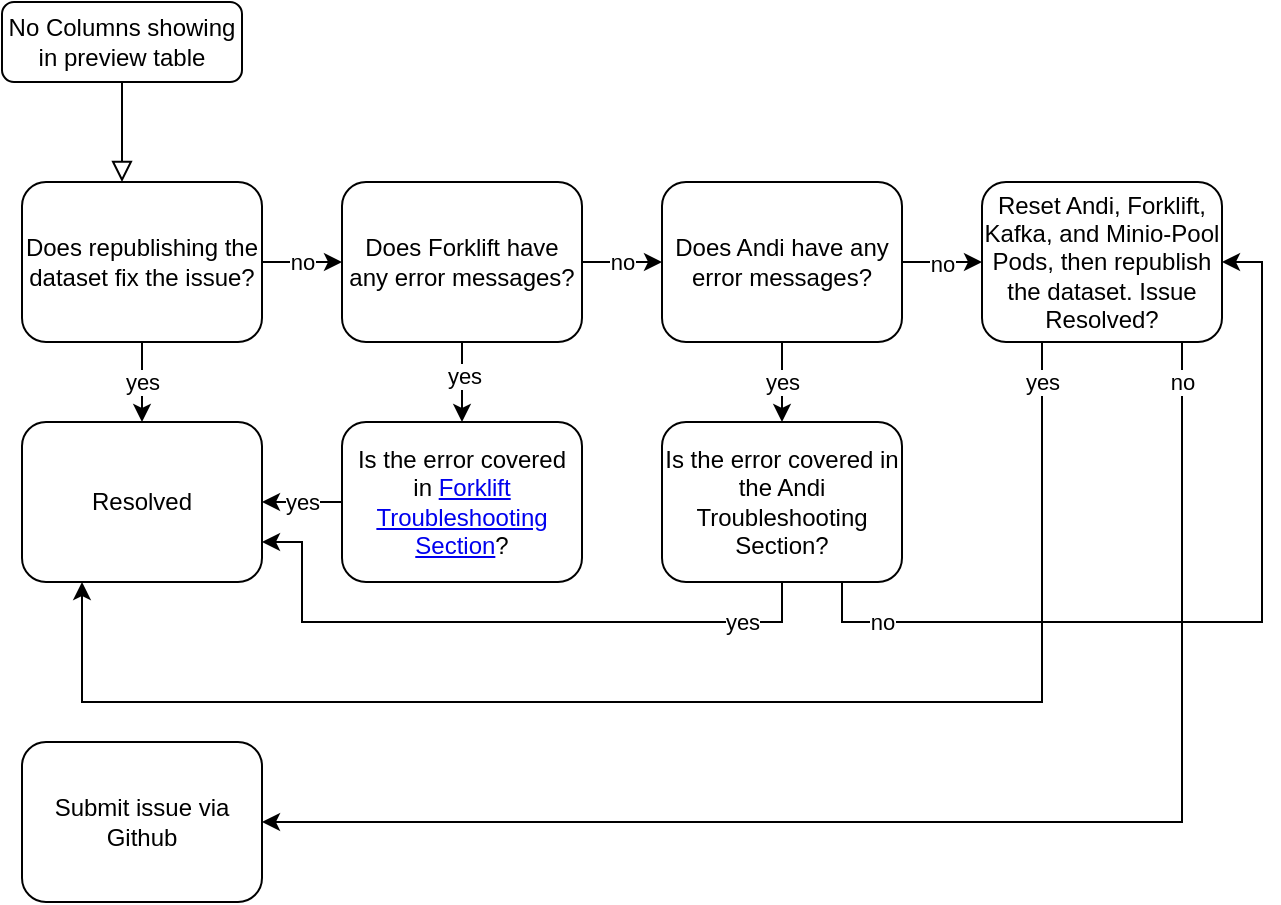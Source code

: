 <mxfile version="21.5.0" type="device">
  <diagram id="C5RBs43oDa-KdzZeNtuy" name="Page-1">
    <mxGraphModel dx="857" dy="548" grid="1" gridSize="10" guides="1" tooltips="1" connect="1" arrows="1" fold="1" page="1" pageScale="1" pageWidth="827" pageHeight="1169" math="0" shadow="0">
      <root>
        <mxCell id="WIyWlLk6GJQsqaUBKTNV-0" />
        <mxCell id="WIyWlLk6GJQsqaUBKTNV-1" parent="WIyWlLk6GJQsqaUBKTNV-0" />
        <mxCell id="WIyWlLk6GJQsqaUBKTNV-2" value="" style="rounded=0;html=1;jettySize=auto;orthogonalLoop=1;fontSize=11;endArrow=block;endFill=0;endSize=8;strokeWidth=1;shadow=0;labelBackgroundColor=none;edgeStyle=orthogonalEdgeStyle;" parent="WIyWlLk6GJQsqaUBKTNV-1" source="WIyWlLk6GJQsqaUBKTNV-3" edge="1">
          <mxGeometry relative="1" as="geometry">
            <mxPoint x="90" y="120" as="targetPoint" />
          </mxGeometry>
        </mxCell>
        <mxCell id="WIyWlLk6GJQsqaUBKTNV-3" value="No Columns showing in preview table" style="rounded=1;whiteSpace=wrap;html=1;fontSize=12;glass=0;strokeWidth=1;shadow=0;" parent="WIyWlLk6GJQsqaUBKTNV-1" vertex="1">
          <mxGeometry x="30" y="30" width="120" height="40" as="geometry" />
        </mxCell>
        <mxCell id="Jc9UnrudRcgpsRYNE1X1-6" style="edgeStyle=orthogonalEdgeStyle;rounded=0;orthogonalLoop=1;jettySize=auto;html=1;entryX=0.5;entryY=0;entryDx=0;entryDy=0;" edge="1" parent="WIyWlLk6GJQsqaUBKTNV-1" source="WIyWlLk6GJQsqaUBKTNV-7" target="Jc9UnrudRcgpsRYNE1X1-5">
          <mxGeometry relative="1" as="geometry" />
        </mxCell>
        <mxCell id="Jc9UnrudRcgpsRYNE1X1-11" value="yes" style="edgeLabel;html=1;align=center;verticalAlign=middle;resizable=0;points=[];" vertex="1" connectable="0" parent="Jc9UnrudRcgpsRYNE1X1-6">
          <mxGeometry x="-0.176" y="1" relative="1" as="geometry">
            <mxPoint as="offset" />
          </mxGeometry>
        </mxCell>
        <mxCell id="Jc9UnrudRcgpsRYNE1X1-8" value="no" style="edgeStyle=orthogonalEdgeStyle;rounded=0;orthogonalLoop=1;jettySize=auto;html=1;entryX=0;entryY=0.5;entryDx=0;entryDy=0;" edge="1" parent="WIyWlLk6GJQsqaUBKTNV-1" source="WIyWlLk6GJQsqaUBKTNV-7" target="Jc9UnrudRcgpsRYNE1X1-7">
          <mxGeometry relative="1" as="geometry" />
        </mxCell>
        <mxCell id="WIyWlLk6GJQsqaUBKTNV-7" value="Does Forklift have any error messages?" style="rounded=1;whiteSpace=wrap;html=1;fontSize=12;glass=0;strokeWidth=1;shadow=0;" parent="WIyWlLk6GJQsqaUBKTNV-1" vertex="1">
          <mxGeometry x="200" y="120" width="120" height="80" as="geometry" />
        </mxCell>
        <mxCell id="Jc9UnrudRcgpsRYNE1X1-1" value="no" style="edgeStyle=orthogonalEdgeStyle;rounded=0;orthogonalLoop=1;jettySize=auto;html=1;entryX=0;entryY=0.5;entryDx=0;entryDy=0;" edge="1" parent="WIyWlLk6GJQsqaUBKTNV-1" source="Jc9UnrudRcgpsRYNE1X1-0" target="WIyWlLk6GJQsqaUBKTNV-7">
          <mxGeometry relative="1" as="geometry" />
        </mxCell>
        <mxCell id="Jc9UnrudRcgpsRYNE1X1-3" value="yes" style="edgeStyle=orthogonalEdgeStyle;rounded=0;orthogonalLoop=1;jettySize=auto;html=1;entryX=0.5;entryY=0;entryDx=0;entryDy=0;" edge="1" parent="WIyWlLk6GJQsqaUBKTNV-1" source="Jc9UnrudRcgpsRYNE1X1-0" target="Jc9UnrudRcgpsRYNE1X1-2">
          <mxGeometry relative="1" as="geometry" />
        </mxCell>
        <mxCell id="Jc9UnrudRcgpsRYNE1X1-0" value="Does republishing the dataset fix the issue?" style="rounded=1;whiteSpace=wrap;html=1;fontSize=12;glass=0;strokeWidth=1;shadow=0;" vertex="1" parent="WIyWlLk6GJQsqaUBKTNV-1">
          <mxGeometry x="40" y="120" width="120" height="80" as="geometry" />
        </mxCell>
        <mxCell id="Jc9UnrudRcgpsRYNE1X1-2" value="Resolved" style="rounded=1;whiteSpace=wrap;html=1;fontSize=12;glass=0;strokeWidth=1;shadow=0;" vertex="1" parent="WIyWlLk6GJQsqaUBKTNV-1">
          <mxGeometry x="40" y="240" width="120" height="80" as="geometry" />
        </mxCell>
        <mxCell id="Jc9UnrudRcgpsRYNE1X1-13" value="yes" style="edgeStyle=orthogonalEdgeStyle;rounded=0;orthogonalLoop=1;jettySize=auto;html=1;entryX=1;entryY=0.5;entryDx=0;entryDy=0;" edge="1" parent="WIyWlLk6GJQsqaUBKTNV-1" source="Jc9UnrudRcgpsRYNE1X1-5" target="Jc9UnrudRcgpsRYNE1X1-2">
          <mxGeometry relative="1" as="geometry" />
        </mxCell>
        <mxCell id="Jc9UnrudRcgpsRYNE1X1-5" value="Is the error covered in&amp;nbsp;&lt;a href=&quot;https://github.com/UrbanOS-Public/smartcitiesdata/wiki/Forklift&quot;&gt;Forklift Troubleshooting Section&lt;/a&gt;?" style="rounded=1;whiteSpace=wrap;html=1;fontSize=12;glass=0;strokeWidth=1;shadow=0;" vertex="1" parent="WIyWlLk6GJQsqaUBKTNV-1">
          <mxGeometry x="200" y="240" width="120" height="80" as="geometry" />
        </mxCell>
        <mxCell id="Jc9UnrudRcgpsRYNE1X1-10" value="yes" style="edgeStyle=orthogonalEdgeStyle;rounded=0;orthogonalLoop=1;jettySize=auto;html=1;entryX=0.5;entryY=0;entryDx=0;entryDy=0;" edge="1" parent="WIyWlLk6GJQsqaUBKTNV-1" source="Jc9UnrudRcgpsRYNE1X1-7" target="Jc9UnrudRcgpsRYNE1X1-9">
          <mxGeometry relative="1" as="geometry" />
        </mxCell>
        <mxCell id="Jc9UnrudRcgpsRYNE1X1-19" value="no" style="edgeStyle=orthogonalEdgeStyle;rounded=0;orthogonalLoop=1;jettySize=auto;html=1;entryX=0;entryY=0.5;entryDx=0;entryDy=0;" edge="1" parent="WIyWlLk6GJQsqaUBKTNV-1" source="Jc9UnrudRcgpsRYNE1X1-7">
          <mxGeometry relative="1" as="geometry">
            <mxPoint x="520" y="160" as="targetPoint" />
          </mxGeometry>
        </mxCell>
        <mxCell id="Jc9UnrudRcgpsRYNE1X1-7" value="Does Andi have any error messages?" style="rounded=1;whiteSpace=wrap;html=1;fontSize=12;glass=0;strokeWidth=1;shadow=0;" vertex="1" parent="WIyWlLk6GJQsqaUBKTNV-1">
          <mxGeometry x="360" y="120" width="120" height="80" as="geometry" />
        </mxCell>
        <mxCell id="Jc9UnrudRcgpsRYNE1X1-16" value="yes" style="edgeStyle=orthogonalEdgeStyle;rounded=0;orthogonalLoop=1;jettySize=auto;html=1;entryX=1;entryY=0.75;entryDx=0;entryDy=0;" edge="1" parent="WIyWlLk6GJQsqaUBKTNV-1" source="Jc9UnrudRcgpsRYNE1X1-9" target="Jc9UnrudRcgpsRYNE1X1-2">
          <mxGeometry x="-0.75" relative="1" as="geometry">
            <Array as="points">
              <mxPoint x="420" y="340" />
              <mxPoint x="180" y="340" />
              <mxPoint x="180" y="300" />
            </Array>
            <mxPoint as="offset" />
          </mxGeometry>
        </mxCell>
        <mxCell id="Jc9UnrudRcgpsRYNE1X1-17" value="no" style="edgeStyle=orthogonalEdgeStyle;rounded=0;orthogonalLoop=1;jettySize=auto;html=1;entryX=1;entryY=0.5;entryDx=0;entryDy=0;exitX=0.75;exitY=1;exitDx=0;exitDy=0;" edge="1" parent="WIyWlLk6GJQsqaUBKTNV-1" source="Jc9UnrudRcgpsRYNE1X1-9" target="Jc9UnrudRcgpsRYNE1X1-14">
          <mxGeometry x="-0.814" relative="1" as="geometry">
            <mxPoint as="offset" />
          </mxGeometry>
        </mxCell>
        <mxCell id="Jc9UnrudRcgpsRYNE1X1-9" value="Is the error covered in the Andi Troubleshooting Section?" style="rounded=1;whiteSpace=wrap;html=1;fontSize=12;glass=0;strokeWidth=1;shadow=0;" vertex="1" parent="WIyWlLk6GJQsqaUBKTNV-1">
          <mxGeometry x="360" y="240" width="120" height="80" as="geometry" />
        </mxCell>
        <mxCell id="Jc9UnrudRcgpsRYNE1X1-24" value="no" style="edgeStyle=orthogonalEdgeStyle;rounded=0;orthogonalLoop=1;jettySize=auto;html=1;entryX=1;entryY=0.5;entryDx=0;entryDy=0;" edge="1" parent="WIyWlLk6GJQsqaUBKTNV-1" source="Jc9UnrudRcgpsRYNE1X1-14" target="Jc9UnrudRcgpsRYNE1X1-23">
          <mxGeometry x="-0.943" relative="1" as="geometry">
            <Array as="points">
              <mxPoint x="620" y="440" />
            </Array>
            <mxPoint as="offset" />
          </mxGeometry>
        </mxCell>
        <mxCell id="Jc9UnrudRcgpsRYNE1X1-25" value="yes" style="edgeStyle=orthogonalEdgeStyle;rounded=0;orthogonalLoop=1;jettySize=auto;html=1;entryX=0.25;entryY=1;entryDx=0;entryDy=0;" edge="1" parent="WIyWlLk6GJQsqaUBKTNV-1" source="Jc9UnrudRcgpsRYNE1X1-14" target="Jc9UnrudRcgpsRYNE1X1-2">
          <mxGeometry x="-0.944" relative="1" as="geometry">
            <Array as="points">
              <mxPoint x="550" y="380" />
              <mxPoint x="70" y="380" />
            </Array>
            <mxPoint as="offset" />
          </mxGeometry>
        </mxCell>
        <mxCell id="Jc9UnrudRcgpsRYNE1X1-14" value="Reset Andi, Forklift, Kafka, and Minio-Pool Pods, then republish the dataset. Issue Resolved?" style="rounded=1;whiteSpace=wrap;html=1;fontSize=12;glass=0;strokeWidth=1;shadow=0;" vertex="1" parent="WIyWlLk6GJQsqaUBKTNV-1">
          <mxGeometry x="520" y="120" width="120" height="80" as="geometry" />
        </mxCell>
        <mxCell id="Jc9UnrudRcgpsRYNE1X1-23" value="Submit issue via Github" style="rounded=1;whiteSpace=wrap;html=1;fontSize=12;glass=0;strokeWidth=1;shadow=0;" vertex="1" parent="WIyWlLk6GJQsqaUBKTNV-1">
          <mxGeometry x="40" y="400" width="120" height="80" as="geometry" />
        </mxCell>
      </root>
    </mxGraphModel>
  </diagram>
</mxfile>
